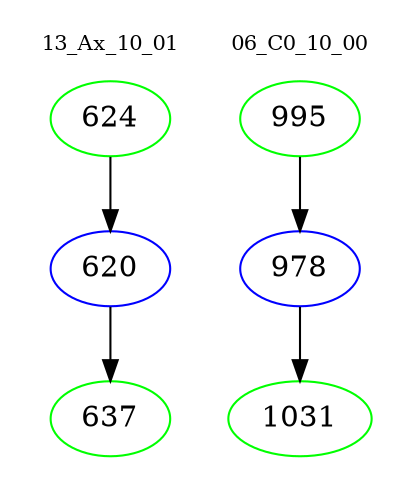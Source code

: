 digraph{
subgraph cluster_0 {
color = white
label = "13_Ax_10_01";
fontsize=10;
T0_624 [label="624", color="green"]
T0_624 -> T0_620 [color="black"]
T0_620 [label="620", color="blue"]
T0_620 -> T0_637 [color="black"]
T0_637 [label="637", color="green"]
}
subgraph cluster_1 {
color = white
label = "06_C0_10_00";
fontsize=10;
T1_995 [label="995", color="green"]
T1_995 -> T1_978 [color="black"]
T1_978 [label="978", color="blue"]
T1_978 -> T1_1031 [color="black"]
T1_1031 [label="1031", color="green"]
}
}
